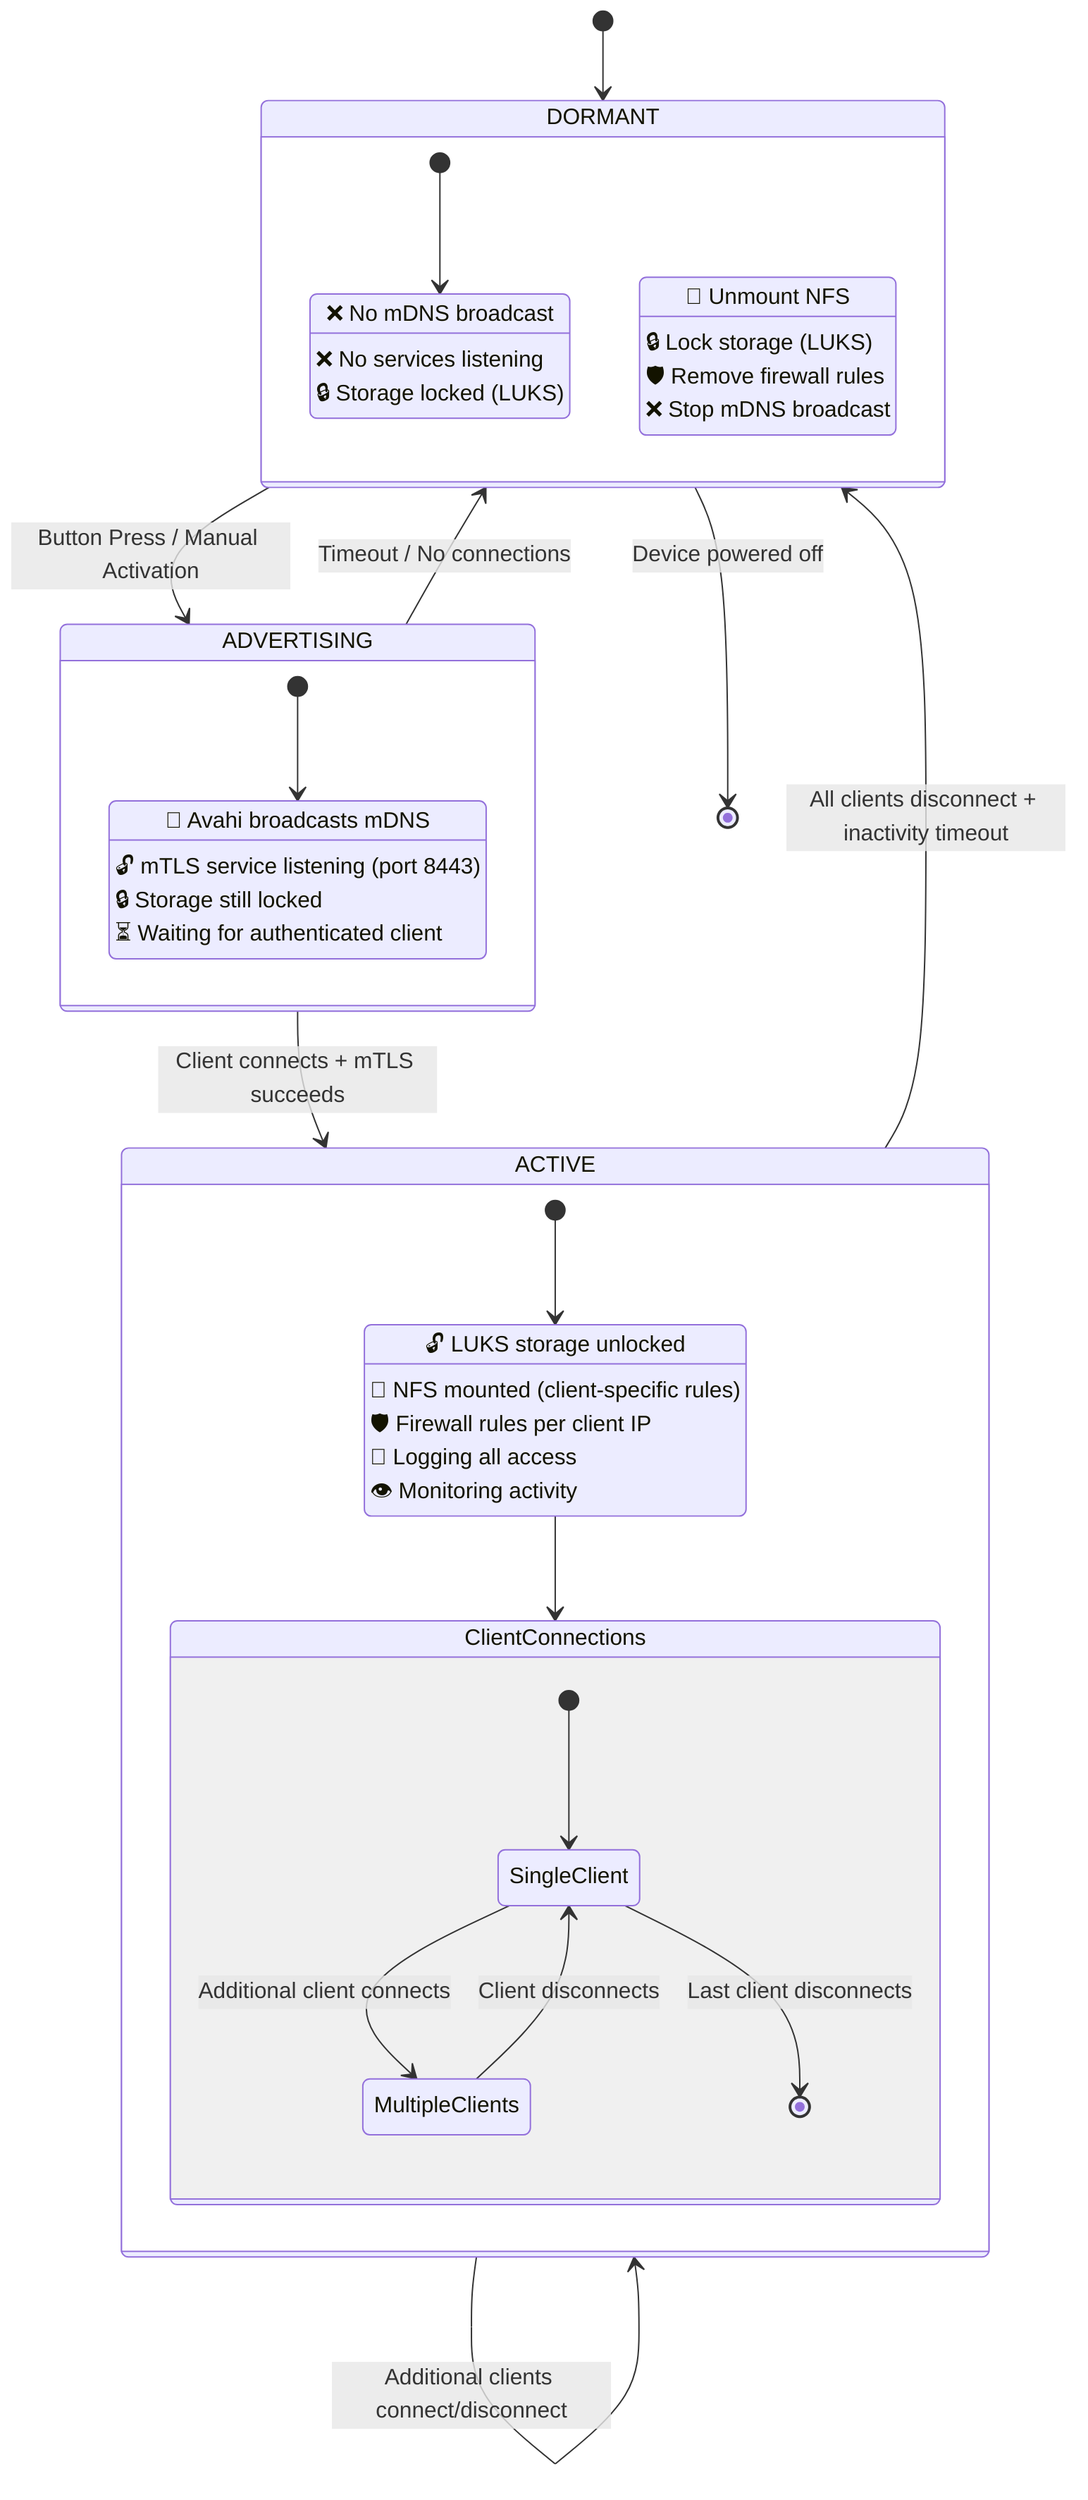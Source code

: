 stateDiagram-v2
    [*] --> DORMANT
    
    state DORMANT {
        [*] --> Idle
        Idle: ❌ No mDNS broadcast
        Idle: ❌ No services listening
        Idle: 🔒 Storage locked (LUKS)
    }
    
    DORMANT --> ADVERTISING: Button Press / Manual Activation
    
    state ADVERTISING {
        [*] --> Waiting
        Waiting: 📡 Avahi broadcasts mDNS
        Waiting: 🔓 mTLS service listening (port 8443)
        Waiting: 🔒 Storage still locked
        Waiting: ⏳ Waiting for authenticated client
    }
    
    ADVERTISING --> ACTIVE: Client connects + mTLS succeeds
    ADVERTISING --> DORMANT: Timeout / No connections
    
    state ACTIVE {
        [*] --> ActiveState
        ActiveState: 🔓 LUKS storage unlocked
        ActiveState: 📂 NFS mounted (client-specific rules)
        ActiveState: 🛡️ Firewall rules per client IP
        ActiveState: 📝 Logging all access
        ActiveState: 👁️ Monitoring activity
        
        ActiveState --> ClientConnections
        
        state ClientConnections {
            [*] --> SingleClient
            SingleClient --> MultipleClients: Additional client connects
            MultipleClients --> SingleClient: Client disconnects
            SingleClient --> [*]: Last client disconnects
        }
    }
    
    ACTIVE --> ACTIVE: Additional clients connect/disconnect
    ACTIVE --> DORMANT: All clients disconnect + inactivity timeout
    
    state DORMANT {
        Cleanup: 📂 Unmount NFS
        Cleanup: 🔒 Lock storage (LUKS)
        Cleanup: 🛡️ Remove firewall rules
        Cleanup: ❌ Stop mDNS broadcast
    }
    
    DORMANT --> [*]: Device powered off